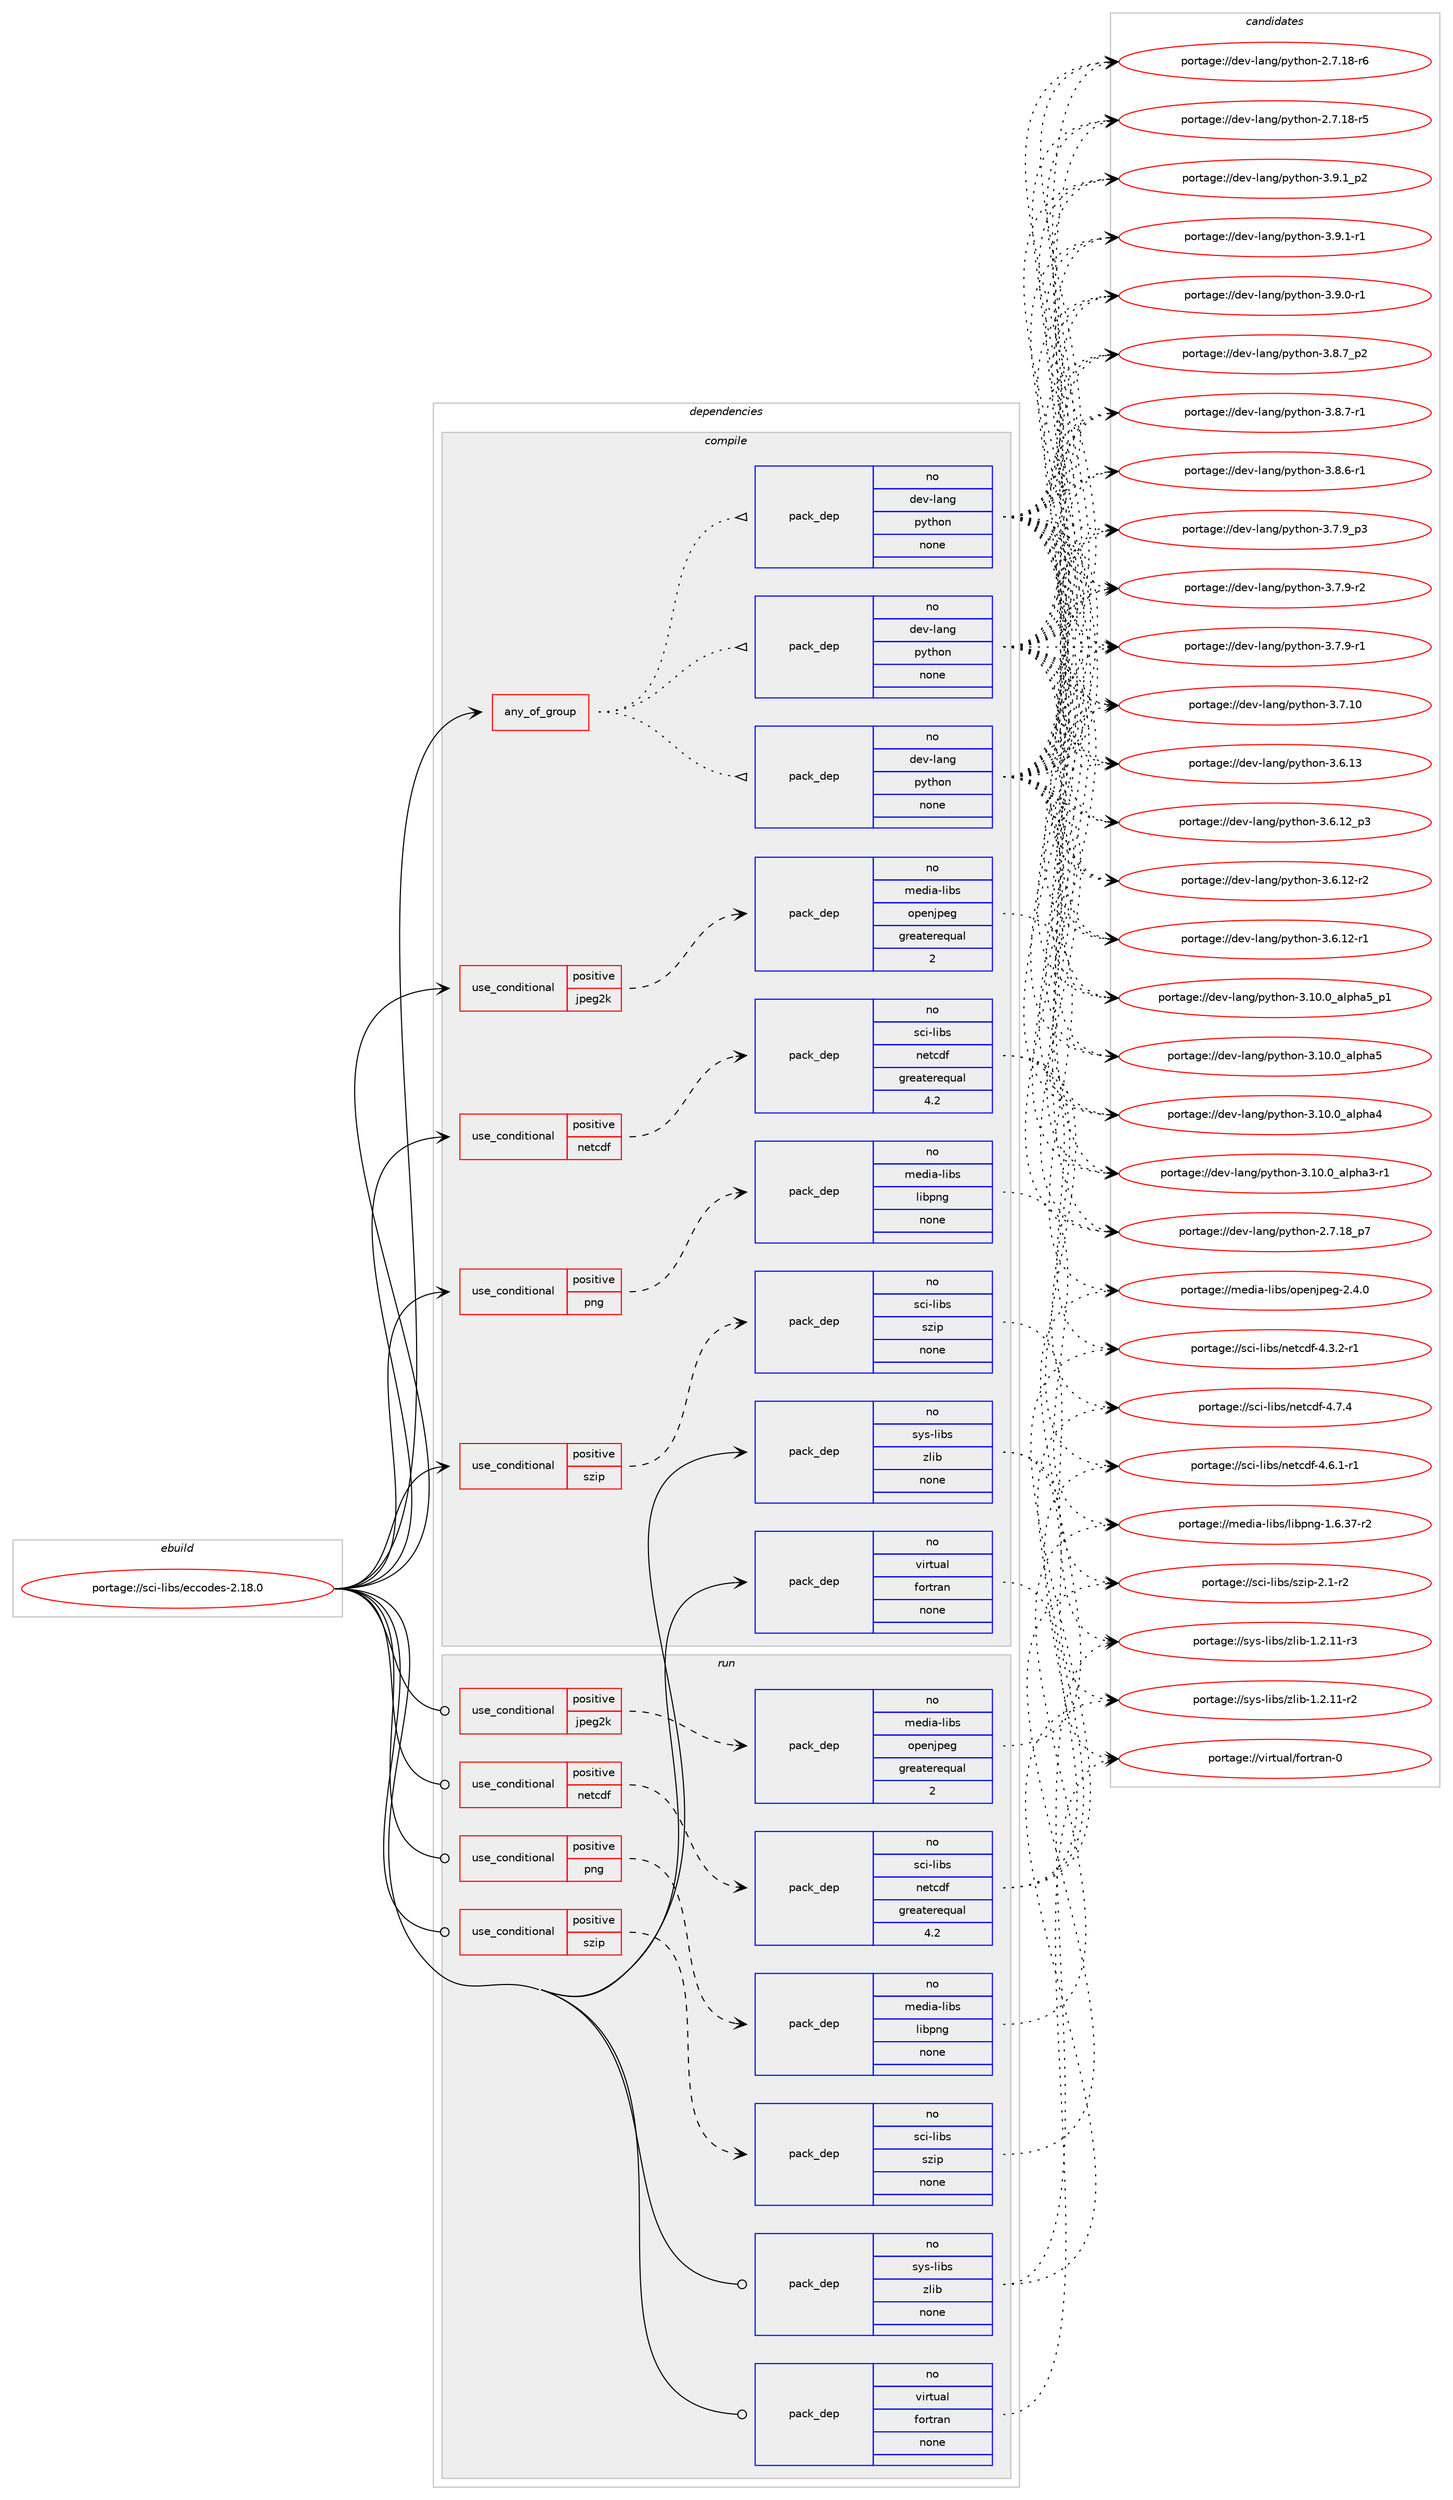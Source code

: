 digraph prolog {

# *************
# Graph options
# *************

newrank=true;
concentrate=true;
compound=true;
graph [rankdir=LR,fontname=Helvetica,fontsize=10,ranksep=1.5];#, ranksep=2.5, nodesep=0.2];
edge  [arrowhead=vee];
node  [fontname=Helvetica,fontsize=10];

# **********
# The ebuild
# **********

subgraph cluster_leftcol {
color=gray;
rank=same;
label=<<i>ebuild</i>>;
id [label="portage://sci-libs/eccodes-2.18.0", color=red, width=4, href="../sci-libs/eccodes-2.18.0.svg"];
}

# ****************
# The dependencies
# ****************

subgraph cluster_midcol {
color=gray;
label=<<i>dependencies</i>>;
subgraph cluster_compile {
fillcolor="#eeeeee";
style=filled;
label=<<i>compile</i>>;
subgraph any75 {
dependency8745 [label=<<TABLE BORDER="0" CELLBORDER="1" CELLSPACING="0" CELLPADDING="4"><TR><TD CELLPADDING="10">any_of_group</TD></TR></TABLE>>, shape=none, color=red];subgraph pack6116 {
dependency8746 [label=<<TABLE BORDER="0" CELLBORDER="1" CELLSPACING="0" CELLPADDING="4" WIDTH="220"><TR><TD ROWSPAN="6" CELLPADDING="30">pack_dep</TD></TR><TR><TD WIDTH="110">no</TD></TR><TR><TD>dev-lang</TD></TR><TR><TD>python</TD></TR><TR><TD>none</TD></TR><TR><TD></TD></TR></TABLE>>, shape=none, color=blue];
}
dependency8745:e -> dependency8746:w [weight=20,style="dotted",arrowhead="oinv"];
subgraph pack6117 {
dependency8747 [label=<<TABLE BORDER="0" CELLBORDER="1" CELLSPACING="0" CELLPADDING="4" WIDTH="220"><TR><TD ROWSPAN="6" CELLPADDING="30">pack_dep</TD></TR><TR><TD WIDTH="110">no</TD></TR><TR><TD>dev-lang</TD></TR><TR><TD>python</TD></TR><TR><TD>none</TD></TR><TR><TD></TD></TR></TABLE>>, shape=none, color=blue];
}
dependency8745:e -> dependency8747:w [weight=20,style="dotted",arrowhead="oinv"];
subgraph pack6118 {
dependency8748 [label=<<TABLE BORDER="0" CELLBORDER="1" CELLSPACING="0" CELLPADDING="4" WIDTH="220"><TR><TD ROWSPAN="6" CELLPADDING="30">pack_dep</TD></TR><TR><TD WIDTH="110">no</TD></TR><TR><TD>dev-lang</TD></TR><TR><TD>python</TD></TR><TR><TD>none</TD></TR><TR><TD></TD></TR></TABLE>>, shape=none, color=blue];
}
dependency8745:e -> dependency8748:w [weight=20,style="dotted",arrowhead="oinv"];
}
id:e -> dependency8745:w [weight=20,style="solid",arrowhead="vee"];
subgraph cond2545 {
dependency8749 [label=<<TABLE BORDER="0" CELLBORDER="1" CELLSPACING="0" CELLPADDING="4"><TR><TD ROWSPAN="3" CELLPADDING="10">use_conditional</TD></TR><TR><TD>positive</TD></TR><TR><TD>jpeg2k</TD></TR></TABLE>>, shape=none, color=red];
subgraph pack6119 {
dependency8750 [label=<<TABLE BORDER="0" CELLBORDER="1" CELLSPACING="0" CELLPADDING="4" WIDTH="220"><TR><TD ROWSPAN="6" CELLPADDING="30">pack_dep</TD></TR><TR><TD WIDTH="110">no</TD></TR><TR><TD>media-libs</TD></TR><TR><TD>openjpeg</TD></TR><TR><TD>greaterequal</TD></TR><TR><TD>2</TD></TR></TABLE>>, shape=none, color=blue];
}
dependency8749:e -> dependency8750:w [weight=20,style="dashed",arrowhead="vee"];
}
id:e -> dependency8749:w [weight=20,style="solid",arrowhead="vee"];
subgraph cond2546 {
dependency8751 [label=<<TABLE BORDER="0" CELLBORDER="1" CELLSPACING="0" CELLPADDING="4"><TR><TD ROWSPAN="3" CELLPADDING="10">use_conditional</TD></TR><TR><TD>positive</TD></TR><TR><TD>netcdf</TD></TR></TABLE>>, shape=none, color=red];
subgraph pack6120 {
dependency8752 [label=<<TABLE BORDER="0" CELLBORDER="1" CELLSPACING="0" CELLPADDING="4" WIDTH="220"><TR><TD ROWSPAN="6" CELLPADDING="30">pack_dep</TD></TR><TR><TD WIDTH="110">no</TD></TR><TR><TD>sci-libs</TD></TR><TR><TD>netcdf</TD></TR><TR><TD>greaterequal</TD></TR><TR><TD>4.2</TD></TR></TABLE>>, shape=none, color=blue];
}
dependency8751:e -> dependency8752:w [weight=20,style="dashed",arrowhead="vee"];
}
id:e -> dependency8751:w [weight=20,style="solid",arrowhead="vee"];
subgraph cond2547 {
dependency8753 [label=<<TABLE BORDER="0" CELLBORDER="1" CELLSPACING="0" CELLPADDING="4"><TR><TD ROWSPAN="3" CELLPADDING="10">use_conditional</TD></TR><TR><TD>positive</TD></TR><TR><TD>png</TD></TR></TABLE>>, shape=none, color=red];
subgraph pack6121 {
dependency8754 [label=<<TABLE BORDER="0" CELLBORDER="1" CELLSPACING="0" CELLPADDING="4" WIDTH="220"><TR><TD ROWSPAN="6" CELLPADDING="30">pack_dep</TD></TR><TR><TD WIDTH="110">no</TD></TR><TR><TD>media-libs</TD></TR><TR><TD>libpng</TD></TR><TR><TD>none</TD></TR><TR><TD></TD></TR></TABLE>>, shape=none, color=blue];
}
dependency8753:e -> dependency8754:w [weight=20,style="dashed",arrowhead="vee"];
}
id:e -> dependency8753:w [weight=20,style="solid",arrowhead="vee"];
subgraph cond2548 {
dependency8755 [label=<<TABLE BORDER="0" CELLBORDER="1" CELLSPACING="0" CELLPADDING="4"><TR><TD ROWSPAN="3" CELLPADDING="10">use_conditional</TD></TR><TR><TD>positive</TD></TR><TR><TD>szip</TD></TR></TABLE>>, shape=none, color=red];
subgraph pack6122 {
dependency8756 [label=<<TABLE BORDER="0" CELLBORDER="1" CELLSPACING="0" CELLPADDING="4" WIDTH="220"><TR><TD ROWSPAN="6" CELLPADDING="30">pack_dep</TD></TR><TR><TD WIDTH="110">no</TD></TR><TR><TD>sci-libs</TD></TR><TR><TD>szip</TD></TR><TR><TD>none</TD></TR><TR><TD></TD></TR></TABLE>>, shape=none, color=blue];
}
dependency8755:e -> dependency8756:w [weight=20,style="dashed",arrowhead="vee"];
}
id:e -> dependency8755:w [weight=20,style="solid",arrowhead="vee"];
subgraph pack6123 {
dependency8757 [label=<<TABLE BORDER="0" CELLBORDER="1" CELLSPACING="0" CELLPADDING="4" WIDTH="220"><TR><TD ROWSPAN="6" CELLPADDING="30">pack_dep</TD></TR><TR><TD WIDTH="110">no</TD></TR><TR><TD>sys-libs</TD></TR><TR><TD>zlib</TD></TR><TR><TD>none</TD></TR><TR><TD></TD></TR></TABLE>>, shape=none, color=blue];
}
id:e -> dependency8757:w [weight=20,style="solid",arrowhead="vee"];
subgraph pack6124 {
dependency8758 [label=<<TABLE BORDER="0" CELLBORDER="1" CELLSPACING="0" CELLPADDING="4" WIDTH="220"><TR><TD ROWSPAN="6" CELLPADDING="30">pack_dep</TD></TR><TR><TD WIDTH="110">no</TD></TR><TR><TD>virtual</TD></TR><TR><TD>fortran</TD></TR><TR><TD>none</TD></TR><TR><TD></TD></TR></TABLE>>, shape=none, color=blue];
}
id:e -> dependency8758:w [weight=20,style="solid",arrowhead="vee"];
}
subgraph cluster_compileandrun {
fillcolor="#eeeeee";
style=filled;
label=<<i>compile and run</i>>;
}
subgraph cluster_run {
fillcolor="#eeeeee";
style=filled;
label=<<i>run</i>>;
subgraph cond2549 {
dependency8759 [label=<<TABLE BORDER="0" CELLBORDER="1" CELLSPACING="0" CELLPADDING="4"><TR><TD ROWSPAN="3" CELLPADDING="10">use_conditional</TD></TR><TR><TD>positive</TD></TR><TR><TD>jpeg2k</TD></TR></TABLE>>, shape=none, color=red];
subgraph pack6125 {
dependency8760 [label=<<TABLE BORDER="0" CELLBORDER="1" CELLSPACING="0" CELLPADDING="4" WIDTH="220"><TR><TD ROWSPAN="6" CELLPADDING="30">pack_dep</TD></TR><TR><TD WIDTH="110">no</TD></TR><TR><TD>media-libs</TD></TR><TR><TD>openjpeg</TD></TR><TR><TD>greaterequal</TD></TR><TR><TD>2</TD></TR></TABLE>>, shape=none, color=blue];
}
dependency8759:e -> dependency8760:w [weight=20,style="dashed",arrowhead="vee"];
}
id:e -> dependency8759:w [weight=20,style="solid",arrowhead="odot"];
subgraph cond2550 {
dependency8761 [label=<<TABLE BORDER="0" CELLBORDER="1" CELLSPACING="0" CELLPADDING="4"><TR><TD ROWSPAN="3" CELLPADDING="10">use_conditional</TD></TR><TR><TD>positive</TD></TR><TR><TD>netcdf</TD></TR></TABLE>>, shape=none, color=red];
subgraph pack6126 {
dependency8762 [label=<<TABLE BORDER="0" CELLBORDER="1" CELLSPACING="0" CELLPADDING="4" WIDTH="220"><TR><TD ROWSPAN="6" CELLPADDING="30">pack_dep</TD></TR><TR><TD WIDTH="110">no</TD></TR><TR><TD>sci-libs</TD></TR><TR><TD>netcdf</TD></TR><TR><TD>greaterequal</TD></TR><TR><TD>4.2</TD></TR></TABLE>>, shape=none, color=blue];
}
dependency8761:e -> dependency8762:w [weight=20,style="dashed",arrowhead="vee"];
}
id:e -> dependency8761:w [weight=20,style="solid",arrowhead="odot"];
subgraph cond2551 {
dependency8763 [label=<<TABLE BORDER="0" CELLBORDER="1" CELLSPACING="0" CELLPADDING="4"><TR><TD ROWSPAN="3" CELLPADDING="10">use_conditional</TD></TR><TR><TD>positive</TD></TR><TR><TD>png</TD></TR></TABLE>>, shape=none, color=red];
subgraph pack6127 {
dependency8764 [label=<<TABLE BORDER="0" CELLBORDER="1" CELLSPACING="0" CELLPADDING="4" WIDTH="220"><TR><TD ROWSPAN="6" CELLPADDING="30">pack_dep</TD></TR><TR><TD WIDTH="110">no</TD></TR><TR><TD>media-libs</TD></TR><TR><TD>libpng</TD></TR><TR><TD>none</TD></TR><TR><TD></TD></TR></TABLE>>, shape=none, color=blue];
}
dependency8763:e -> dependency8764:w [weight=20,style="dashed",arrowhead="vee"];
}
id:e -> dependency8763:w [weight=20,style="solid",arrowhead="odot"];
subgraph cond2552 {
dependency8765 [label=<<TABLE BORDER="0" CELLBORDER="1" CELLSPACING="0" CELLPADDING="4"><TR><TD ROWSPAN="3" CELLPADDING="10">use_conditional</TD></TR><TR><TD>positive</TD></TR><TR><TD>szip</TD></TR></TABLE>>, shape=none, color=red];
subgraph pack6128 {
dependency8766 [label=<<TABLE BORDER="0" CELLBORDER="1" CELLSPACING="0" CELLPADDING="4" WIDTH="220"><TR><TD ROWSPAN="6" CELLPADDING="30">pack_dep</TD></TR><TR><TD WIDTH="110">no</TD></TR><TR><TD>sci-libs</TD></TR><TR><TD>szip</TD></TR><TR><TD>none</TD></TR><TR><TD></TD></TR></TABLE>>, shape=none, color=blue];
}
dependency8765:e -> dependency8766:w [weight=20,style="dashed",arrowhead="vee"];
}
id:e -> dependency8765:w [weight=20,style="solid",arrowhead="odot"];
subgraph pack6129 {
dependency8767 [label=<<TABLE BORDER="0" CELLBORDER="1" CELLSPACING="0" CELLPADDING="4" WIDTH="220"><TR><TD ROWSPAN="6" CELLPADDING="30">pack_dep</TD></TR><TR><TD WIDTH="110">no</TD></TR><TR><TD>sys-libs</TD></TR><TR><TD>zlib</TD></TR><TR><TD>none</TD></TR><TR><TD></TD></TR></TABLE>>, shape=none, color=blue];
}
id:e -> dependency8767:w [weight=20,style="solid",arrowhead="odot"];
subgraph pack6130 {
dependency8768 [label=<<TABLE BORDER="0" CELLBORDER="1" CELLSPACING="0" CELLPADDING="4" WIDTH="220"><TR><TD ROWSPAN="6" CELLPADDING="30">pack_dep</TD></TR><TR><TD WIDTH="110">no</TD></TR><TR><TD>virtual</TD></TR><TR><TD>fortran</TD></TR><TR><TD>none</TD></TR><TR><TD></TD></TR></TABLE>>, shape=none, color=blue];
}
id:e -> dependency8768:w [weight=20,style="solid",arrowhead="odot"];
}
}

# **************
# The candidates
# **************

subgraph cluster_choices {
rank=same;
color=gray;
label=<<i>candidates</i>>;

subgraph choice6116 {
color=black;
nodesep=1;
choice1001011184510897110103471121211161041111104551465746499511250 [label="portage://dev-lang/python-3.9.1_p2", color=red, width=4,href="../dev-lang/python-3.9.1_p2.svg"];
choice1001011184510897110103471121211161041111104551465746494511449 [label="portage://dev-lang/python-3.9.1-r1", color=red, width=4,href="../dev-lang/python-3.9.1-r1.svg"];
choice1001011184510897110103471121211161041111104551465746484511449 [label="portage://dev-lang/python-3.9.0-r1", color=red, width=4,href="../dev-lang/python-3.9.0-r1.svg"];
choice1001011184510897110103471121211161041111104551465646559511250 [label="portage://dev-lang/python-3.8.7_p2", color=red, width=4,href="../dev-lang/python-3.8.7_p2.svg"];
choice1001011184510897110103471121211161041111104551465646554511449 [label="portage://dev-lang/python-3.8.7-r1", color=red, width=4,href="../dev-lang/python-3.8.7-r1.svg"];
choice1001011184510897110103471121211161041111104551465646544511449 [label="portage://dev-lang/python-3.8.6-r1", color=red, width=4,href="../dev-lang/python-3.8.6-r1.svg"];
choice1001011184510897110103471121211161041111104551465546579511251 [label="portage://dev-lang/python-3.7.9_p3", color=red, width=4,href="../dev-lang/python-3.7.9_p3.svg"];
choice1001011184510897110103471121211161041111104551465546574511450 [label="portage://dev-lang/python-3.7.9-r2", color=red, width=4,href="../dev-lang/python-3.7.9-r2.svg"];
choice1001011184510897110103471121211161041111104551465546574511449 [label="portage://dev-lang/python-3.7.9-r1", color=red, width=4,href="../dev-lang/python-3.7.9-r1.svg"];
choice10010111845108971101034711212111610411111045514655464948 [label="portage://dev-lang/python-3.7.10", color=red, width=4,href="../dev-lang/python-3.7.10.svg"];
choice10010111845108971101034711212111610411111045514654464951 [label="portage://dev-lang/python-3.6.13", color=red, width=4,href="../dev-lang/python-3.6.13.svg"];
choice100101118451089711010347112121116104111110455146544649509511251 [label="portage://dev-lang/python-3.6.12_p3", color=red, width=4,href="../dev-lang/python-3.6.12_p3.svg"];
choice100101118451089711010347112121116104111110455146544649504511450 [label="portage://dev-lang/python-3.6.12-r2", color=red, width=4,href="../dev-lang/python-3.6.12-r2.svg"];
choice100101118451089711010347112121116104111110455146544649504511449 [label="portage://dev-lang/python-3.6.12-r1", color=red, width=4,href="../dev-lang/python-3.6.12-r1.svg"];
choice10010111845108971101034711212111610411111045514649484648959710811210497539511249 [label="portage://dev-lang/python-3.10.0_alpha5_p1", color=red, width=4,href="../dev-lang/python-3.10.0_alpha5_p1.svg"];
choice1001011184510897110103471121211161041111104551464948464895971081121049753 [label="portage://dev-lang/python-3.10.0_alpha5", color=red, width=4,href="../dev-lang/python-3.10.0_alpha5.svg"];
choice1001011184510897110103471121211161041111104551464948464895971081121049752 [label="portage://dev-lang/python-3.10.0_alpha4", color=red, width=4,href="../dev-lang/python-3.10.0_alpha4.svg"];
choice10010111845108971101034711212111610411111045514649484648959710811210497514511449 [label="portage://dev-lang/python-3.10.0_alpha3-r1", color=red, width=4,href="../dev-lang/python-3.10.0_alpha3-r1.svg"];
choice100101118451089711010347112121116104111110455046554649569511255 [label="portage://dev-lang/python-2.7.18_p7", color=red, width=4,href="../dev-lang/python-2.7.18_p7.svg"];
choice100101118451089711010347112121116104111110455046554649564511454 [label="portage://dev-lang/python-2.7.18-r6", color=red, width=4,href="../dev-lang/python-2.7.18-r6.svg"];
choice100101118451089711010347112121116104111110455046554649564511453 [label="portage://dev-lang/python-2.7.18-r5", color=red, width=4,href="../dev-lang/python-2.7.18-r5.svg"];
dependency8746:e -> choice1001011184510897110103471121211161041111104551465746499511250:w [style=dotted,weight="100"];
dependency8746:e -> choice1001011184510897110103471121211161041111104551465746494511449:w [style=dotted,weight="100"];
dependency8746:e -> choice1001011184510897110103471121211161041111104551465746484511449:w [style=dotted,weight="100"];
dependency8746:e -> choice1001011184510897110103471121211161041111104551465646559511250:w [style=dotted,weight="100"];
dependency8746:e -> choice1001011184510897110103471121211161041111104551465646554511449:w [style=dotted,weight="100"];
dependency8746:e -> choice1001011184510897110103471121211161041111104551465646544511449:w [style=dotted,weight="100"];
dependency8746:e -> choice1001011184510897110103471121211161041111104551465546579511251:w [style=dotted,weight="100"];
dependency8746:e -> choice1001011184510897110103471121211161041111104551465546574511450:w [style=dotted,weight="100"];
dependency8746:e -> choice1001011184510897110103471121211161041111104551465546574511449:w [style=dotted,weight="100"];
dependency8746:e -> choice10010111845108971101034711212111610411111045514655464948:w [style=dotted,weight="100"];
dependency8746:e -> choice10010111845108971101034711212111610411111045514654464951:w [style=dotted,weight="100"];
dependency8746:e -> choice100101118451089711010347112121116104111110455146544649509511251:w [style=dotted,weight="100"];
dependency8746:e -> choice100101118451089711010347112121116104111110455146544649504511450:w [style=dotted,weight="100"];
dependency8746:e -> choice100101118451089711010347112121116104111110455146544649504511449:w [style=dotted,weight="100"];
dependency8746:e -> choice10010111845108971101034711212111610411111045514649484648959710811210497539511249:w [style=dotted,weight="100"];
dependency8746:e -> choice1001011184510897110103471121211161041111104551464948464895971081121049753:w [style=dotted,weight="100"];
dependency8746:e -> choice1001011184510897110103471121211161041111104551464948464895971081121049752:w [style=dotted,weight="100"];
dependency8746:e -> choice10010111845108971101034711212111610411111045514649484648959710811210497514511449:w [style=dotted,weight="100"];
dependency8746:e -> choice100101118451089711010347112121116104111110455046554649569511255:w [style=dotted,weight="100"];
dependency8746:e -> choice100101118451089711010347112121116104111110455046554649564511454:w [style=dotted,weight="100"];
dependency8746:e -> choice100101118451089711010347112121116104111110455046554649564511453:w [style=dotted,weight="100"];
}
subgraph choice6117 {
color=black;
nodesep=1;
choice1001011184510897110103471121211161041111104551465746499511250 [label="portage://dev-lang/python-3.9.1_p2", color=red, width=4,href="../dev-lang/python-3.9.1_p2.svg"];
choice1001011184510897110103471121211161041111104551465746494511449 [label="portage://dev-lang/python-3.9.1-r1", color=red, width=4,href="../dev-lang/python-3.9.1-r1.svg"];
choice1001011184510897110103471121211161041111104551465746484511449 [label="portage://dev-lang/python-3.9.0-r1", color=red, width=4,href="../dev-lang/python-3.9.0-r1.svg"];
choice1001011184510897110103471121211161041111104551465646559511250 [label="portage://dev-lang/python-3.8.7_p2", color=red, width=4,href="../dev-lang/python-3.8.7_p2.svg"];
choice1001011184510897110103471121211161041111104551465646554511449 [label="portage://dev-lang/python-3.8.7-r1", color=red, width=4,href="../dev-lang/python-3.8.7-r1.svg"];
choice1001011184510897110103471121211161041111104551465646544511449 [label="portage://dev-lang/python-3.8.6-r1", color=red, width=4,href="../dev-lang/python-3.8.6-r1.svg"];
choice1001011184510897110103471121211161041111104551465546579511251 [label="portage://dev-lang/python-3.7.9_p3", color=red, width=4,href="../dev-lang/python-3.7.9_p3.svg"];
choice1001011184510897110103471121211161041111104551465546574511450 [label="portage://dev-lang/python-3.7.9-r2", color=red, width=4,href="../dev-lang/python-3.7.9-r2.svg"];
choice1001011184510897110103471121211161041111104551465546574511449 [label="portage://dev-lang/python-3.7.9-r1", color=red, width=4,href="../dev-lang/python-3.7.9-r1.svg"];
choice10010111845108971101034711212111610411111045514655464948 [label="portage://dev-lang/python-3.7.10", color=red, width=4,href="../dev-lang/python-3.7.10.svg"];
choice10010111845108971101034711212111610411111045514654464951 [label="portage://dev-lang/python-3.6.13", color=red, width=4,href="../dev-lang/python-3.6.13.svg"];
choice100101118451089711010347112121116104111110455146544649509511251 [label="portage://dev-lang/python-3.6.12_p3", color=red, width=4,href="../dev-lang/python-3.6.12_p3.svg"];
choice100101118451089711010347112121116104111110455146544649504511450 [label="portage://dev-lang/python-3.6.12-r2", color=red, width=4,href="../dev-lang/python-3.6.12-r2.svg"];
choice100101118451089711010347112121116104111110455146544649504511449 [label="portage://dev-lang/python-3.6.12-r1", color=red, width=4,href="../dev-lang/python-3.6.12-r1.svg"];
choice10010111845108971101034711212111610411111045514649484648959710811210497539511249 [label="portage://dev-lang/python-3.10.0_alpha5_p1", color=red, width=4,href="../dev-lang/python-3.10.0_alpha5_p1.svg"];
choice1001011184510897110103471121211161041111104551464948464895971081121049753 [label="portage://dev-lang/python-3.10.0_alpha5", color=red, width=4,href="../dev-lang/python-3.10.0_alpha5.svg"];
choice1001011184510897110103471121211161041111104551464948464895971081121049752 [label="portage://dev-lang/python-3.10.0_alpha4", color=red, width=4,href="../dev-lang/python-3.10.0_alpha4.svg"];
choice10010111845108971101034711212111610411111045514649484648959710811210497514511449 [label="portage://dev-lang/python-3.10.0_alpha3-r1", color=red, width=4,href="../dev-lang/python-3.10.0_alpha3-r1.svg"];
choice100101118451089711010347112121116104111110455046554649569511255 [label="portage://dev-lang/python-2.7.18_p7", color=red, width=4,href="../dev-lang/python-2.7.18_p7.svg"];
choice100101118451089711010347112121116104111110455046554649564511454 [label="portage://dev-lang/python-2.7.18-r6", color=red, width=4,href="../dev-lang/python-2.7.18-r6.svg"];
choice100101118451089711010347112121116104111110455046554649564511453 [label="portage://dev-lang/python-2.7.18-r5", color=red, width=4,href="../dev-lang/python-2.7.18-r5.svg"];
dependency8747:e -> choice1001011184510897110103471121211161041111104551465746499511250:w [style=dotted,weight="100"];
dependency8747:e -> choice1001011184510897110103471121211161041111104551465746494511449:w [style=dotted,weight="100"];
dependency8747:e -> choice1001011184510897110103471121211161041111104551465746484511449:w [style=dotted,weight="100"];
dependency8747:e -> choice1001011184510897110103471121211161041111104551465646559511250:w [style=dotted,weight="100"];
dependency8747:e -> choice1001011184510897110103471121211161041111104551465646554511449:w [style=dotted,weight="100"];
dependency8747:e -> choice1001011184510897110103471121211161041111104551465646544511449:w [style=dotted,weight="100"];
dependency8747:e -> choice1001011184510897110103471121211161041111104551465546579511251:w [style=dotted,weight="100"];
dependency8747:e -> choice1001011184510897110103471121211161041111104551465546574511450:w [style=dotted,weight="100"];
dependency8747:e -> choice1001011184510897110103471121211161041111104551465546574511449:w [style=dotted,weight="100"];
dependency8747:e -> choice10010111845108971101034711212111610411111045514655464948:w [style=dotted,weight="100"];
dependency8747:e -> choice10010111845108971101034711212111610411111045514654464951:w [style=dotted,weight="100"];
dependency8747:e -> choice100101118451089711010347112121116104111110455146544649509511251:w [style=dotted,weight="100"];
dependency8747:e -> choice100101118451089711010347112121116104111110455146544649504511450:w [style=dotted,weight="100"];
dependency8747:e -> choice100101118451089711010347112121116104111110455146544649504511449:w [style=dotted,weight="100"];
dependency8747:e -> choice10010111845108971101034711212111610411111045514649484648959710811210497539511249:w [style=dotted,weight="100"];
dependency8747:e -> choice1001011184510897110103471121211161041111104551464948464895971081121049753:w [style=dotted,weight="100"];
dependency8747:e -> choice1001011184510897110103471121211161041111104551464948464895971081121049752:w [style=dotted,weight="100"];
dependency8747:e -> choice10010111845108971101034711212111610411111045514649484648959710811210497514511449:w [style=dotted,weight="100"];
dependency8747:e -> choice100101118451089711010347112121116104111110455046554649569511255:w [style=dotted,weight="100"];
dependency8747:e -> choice100101118451089711010347112121116104111110455046554649564511454:w [style=dotted,weight="100"];
dependency8747:e -> choice100101118451089711010347112121116104111110455046554649564511453:w [style=dotted,weight="100"];
}
subgraph choice6118 {
color=black;
nodesep=1;
choice1001011184510897110103471121211161041111104551465746499511250 [label="portage://dev-lang/python-3.9.1_p2", color=red, width=4,href="../dev-lang/python-3.9.1_p2.svg"];
choice1001011184510897110103471121211161041111104551465746494511449 [label="portage://dev-lang/python-3.9.1-r1", color=red, width=4,href="../dev-lang/python-3.9.1-r1.svg"];
choice1001011184510897110103471121211161041111104551465746484511449 [label="portage://dev-lang/python-3.9.0-r1", color=red, width=4,href="../dev-lang/python-3.9.0-r1.svg"];
choice1001011184510897110103471121211161041111104551465646559511250 [label="portage://dev-lang/python-3.8.7_p2", color=red, width=4,href="../dev-lang/python-3.8.7_p2.svg"];
choice1001011184510897110103471121211161041111104551465646554511449 [label="portage://dev-lang/python-3.8.7-r1", color=red, width=4,href="../dev-lang/python-3.8.7-r1.svg"];
choice1001011184510897110103471121211161041111104551465646544511449 [label="portage://dev-lang/python-3.8.6-r1", color=red, width=4,href="../dev-lang/python-3.8.6-r1.svg"];
choice1001011184510897110103471121211161041111104551465546579511251 [label="portage://dev-lang/python-3.7.9_p3", color=red, width=4,href="../dev-lang/python-3.7.9_p3.svg"];
choice1001011184510897110103471121211161041111104551465546574511450 [label="portage://dev-lang/python-3.7.9-r2", color=red, width=4,href="../dev-lang/python-3.7.9-r2.svg"];
choice1001011184510897110103471121211161041111104551465546574511449 [label="portage://dev-lang/python-3.7.9-r1", color=red, width=4,href="../dev-lang/python-3.7.9-r1.svg"];
choice10010111845108971101034711212111610411111045514655464948 [label="portage://dev-lang/python-3.7.10", color=red, width=4,href="../dev-lang/python-3.7.10.svg"];
choice10010111845108971101034711212111610411111045514654464951 [label="portage://dev-lang/python-3.6.13", color=red, width=4,href="../dev-lang/python-3.6.13.svg"];
choice100101118451089711010347112121116104111110455146544649509511251 [label="portage://dev-lang/python-3.6.12_p3", color=red, width=4,href="../dev-lang/python-3.6.12_p3.svg"];
choice100101118451089711010347112121116104111110455146544649504511450 [label="portage://dev-lang/python-3.6.12-r2", color=red, width=4,href="../dev-lang/python-3.6.12-r2.svg"];
choice100101118451089711010347112121116104111110455146544649504511449 [label="portage://dev-lang/python-3.6.12-r1", color=red, width=4,href="../dev-lang/python-3.6.12-r1.svg"];
choice10010111845108971101034711212111610411111045514649484648959710811210497539511249 [label="portage://dev-lang/python-3.10.0_alpha5_p1", color=red, width=4,href="../dev-lang/python-3.10.0_alpha5_p1.svg"];
choice1001011184510897110103471121211161041111104551464948464895971081121049753 [label="portage://dev-lang/python-3.10.0_alpha5", color=red, width=4,href="../dev-lang/python-3.10.0_alpha5.svg"];
choice1001011184510897110103471121211161041111104551464948464895971081121049752 [label="portage://dev-lang/python-3.10.0_alpha4", color=red, width=4,href="../dev-lang/python-3.10.0_alpha4.svg"];
choice10010111845108971101034711212111610411111045514649484648959710811210497514511449 [label="portage://dev-lang/python-3.10.0_alpha3-r1", color=red, width=4,href="../dev-lang/python-3.10.0_alpha3-r1.svg"];
choice100101118451089711010347112121116104111110455046554649569511255 [label="portage://dev-lang/python-2.7.18_p7", color=red, width=4,href="../dev-lang/python-2.7.18_p7.svg"];
choice100101118451089711010347112121116104111110455046554649564511454 [label="portage://dev-lang/python-2.7.18-r6", color=red, width=4,href="../dev-lang/python-2.7.18-r6.svg"];
choice100101118451089711010347112121116104111110455046554649564511453 [label="portage://dev-lang/python-2.7.18-r5", color=red, width=4,href="../dev-lang/python-2.7.18-r5.svg"];
dependency8748:e -> choice1001011184510897110103471121211161041111104551465746499511250:w [style=dotted,weight="100"];
dependency8748:e -> choice1001011184510897110103471121211161041111104551465746494511449:w [style=dotted,weight="100"];
dependency8748:e -> choice1001011184510897110103471121211161041111104551465746484511449:w [style=dotted,weight="100"];
dependency8748:e -> choice1001011184510897110103471121211161041111104551465646559511250:w [style=dotted,weight="100"];
dependency8748:e -> choice1001011184510897110103471121211161041111104551465646554511449:w [style=dotted,weight="100"];
dependency8748:e -> choice1001011184510897110103471121211161041111104551465646544511449:w [style=dotted,weight="100"];
dependency8748:e -> choice1001011184510897110103471121211161041111104551465546579511251:w [style=dotted,weight="100"];
dependency8748:e -> choice1001011184510897110103471121211161041111104551465546574511450:w [style=dotted,weight="100"];
dependency8748:e -> choice1001011184510897110103471121211161041111104551465546574511449:w [style=dotted,weight="100"];
dependency8748:e -> choice10010111845108971101034711212111610411111045514655464948:w [style=dotted,weight="100"];
dependency8748:e -> choice10010111845108971101034711212111610411111045514654464951:w [style=dotted,weight="100"];
dependency8748:e -> choice100101118451089711010347112121116104111110455146544649509511251:w [style=dotted,weight="100"];
dependency8748:e -> choice100101118451089711010347112121116104111110455146544649504511450:w [style=dotted,weight="100"];
dependency8748:e -> choice100101118451089711010347112121116104111110455146544649504511449:w [style=dotted,weight="100"];
dependency8748:e -> choice10010111845108971101034711212111610411111045514649484648959710811210497539511249:w [style=dotted,weight="100"];
dependency8748:e -> choice1001011184510897110103471121211161041111104551464948464895971081121049753:w [style=dotted,weight="100"];
dependency8748:e -> choice1001011184510897110103471121211161041111104551464948464895971081121049752:w [style=dotted,weight="100"];
dependency8748:e -> choice10010111845108971101034711212111610411111045514649484648959710811210497514511449:w [style=dotted,weight="100"];
dependency8748:e -> choice100101118451089711010347112121116104111110455046554649569511255:w [style=dotted,weight="100"];
dependency8748:e -> choice100101118451089711010347112121116104111110455046554649564511454:w [style=dotted,weight="100"];
dependency8748:e -> choice100101118451089711010347112121116104111110455046554649564511453:w [style=dotted,weight="100"];
}
subgraph choice6119 {
color=black;
nodesep=1;
choice10910110010597451081059811547111112101110106112101103455046524648 [label="portage://media-libs/openjpeg-2.4.0", color=red, width=4,href="../media-libs/openjpeg-2.4.0.svg"];
dependency8750:e -> choice10910110010597451081059811547111112101110106112101103455046524648:w [style=dotted,weight="100"];
}
subgraph choice6120 {
color=black;
nodesep=1;
choice1159910545108105981154711010111699100102455246554652 [label="portage://sci-libs/netcdf-4.7.4", color=red, width=4,href="../sci-libs/netcdf-4.7.4.svg"];
choice11599105451081059811547110101116991001024552465446494511449 [label="portage://sci-libs/netcdf-4.6.1-r1", color=red, width=4,href="../sci-libs/netcdf-4.6.1-r1.svg"];
choice11599105451081059811547110101116991001024552465146504511449 [label="portage://sci-libs/netcdf-4.3.2-r1", color=red, width=4,href="../sci-libs/netcdf-4.3.2-r1.svg"];
dependency8752:e -> choice1159910545108105981154711010111699100102455246554652:w [style=dotted,weight="100"];
dependency8752:e -> choice11599105451081059811547110101116991001024552465446494511449:w [style=dotted,weight="100"];
dependency8752:e -> choice11599105451081059811547110101116991001024552465146504511449:w [style=dotted,weight="100"];
}
subgraph choice6121 {
color=black;
nodesep=1;
choice1091011001059745108105981154710810598112110103454946544651554511450 [label="portage://media-libs/libpng-1.6.37-r2", color=red, width=4,href="../media-libs/libpng-1.6.37-r2.svg"];
dependency8754:e -> choice1091011001059745108105981154710810598112110103454946544651554511450:w [style=dotted,weight="100"];
}
subgraph choice6122 {
color=black;
nodesep=1;
choice11599105451081059811547115122105112455046494511450 [label="portage://sci-libs/szip-2.1-r2", color=red, width=4,href="../sci-libs/szip-2.1-r2.svg"];
dependency8756:e -> choice11599105451081059811547115122105112455046494511450:w [style=dotted,weight="100"];
}
subgraph choice6123 {
color=black;
nodesep=1;
choice11512111545108105981154712210810598454946504649494511451 [label="portage://sys-libs/zlib-1.2.11-r3", color=red, width=4,href="../sys-libs/zlib-1.2.11-r3.svg"];
choice11512111545108105981154712210810598454946504649494511450 [label="portage://sys-libs/zlib-1.2.11-r2", color=red, width=4,href="../sys-libs/zlib-1.2.11-r2.svg"];
dependency8757:e -> choice11512111545108105981154712210810598454946504649494511451:w [style=dotted,weight="100"];
dependency8757:e -> choice11512111545108105981154712210810598454946504649494511450:w [style=dotted,weight="100"];
}
subgraph choice6124 {
color=black;
nodesep=1;
choice1181051141161179710847102111114116114971104548 [label="portage://virtual/fortran-0", color=red, width=4,href="../virtual/fortran-0.svg"];
dependency8758:e -> choice1181051141161179710847102111114116114971104548:w [style=dotted,weight="100"];
}
subgraph choice6125 {
color=black;
nodesep=1;
choice10910110010597451081059811547111112101110106112101103455046524648 [label="portage://media-libs/openjpeg-2.4.0", color=red, width=4,href="../media-libs/openjpeg-2.4.0.svg"];
dependency8760:e -> choice10910110010597451081059811547111112101110106112101103455046524648:w [style=dotted,weight="100"];
}
subgraph choice6126 {
color=black;
nodesep=1;
choice1159910545108105981154711010111699100102455246554652 [label="portage://sci-libs/netcdf-4.7.4", color=red, width=4,href="../sci-libs/netcdf-4.7.4.svg"];
choice11599105451081059811547110101116991001024552465446494511449 [label="portage://sci-libs/netcdf-4.6.1-r1", color=red, width=4,href="../sci-libs/netcdf-4.6.1-r1.svg"];
choice11599105451081059811547110101116991001024552465146504511449 [label="portage://sci-libs/netcdf-4.3.2-r1", color=red, width=4,href="../sci-libs/netcdf-4.3.2-r1.svg"];
dependency8762:e -> choice1159910545108105981154711010111699100102455246554652:w [style=dotted,weight="100"];
dependency8762:e -> choice11599105451081059811547110101116991001024552465446494511449:w [style=dotted,weight="100"];
dependency8762:e -> choice11599105451081059811547110101116991001024552465146504511449:w [style=dotted,weight="100"];
}
subgraph choice6127 {
color=black;
nodesep=1;
choice1091011001059745108105981154710810598112110103454946544651554511450 [label="portage://media-libs/libpng-1.6.37-r2", color=red, width=4,href="../media-libs/libpng-1.6.37-r2.svg"];
dependency8764:e -> choice1091011001059745108105981154710810598112110103454946544651554511450:w [style=dotted,weight="100"];
}
subgraph choice6128 {
color=black;
nodesep=1;
choice11599105451081059811547115122105112455046494511450 [label="portage://sci-libs/szip-2.1-r2", color=red, width=4,href="../sci-libs/szip-2.1-r2.svg"];
dependency8766:e -> choice11599105451081059811547115122105112455046494511450:w [style=dotted,weight="100"];
}
subgraph choice6129 {
color=black;
nodesep=1;
choice11512111545108105981154712210810598454946504649494511451 [label="portage://sys-libs/zlib-1.2.11-r3", color=red, width=4,href="../sys-libs/zlib-1.2.11-r3.svg"];
choice11512111545108105981154712210810598454946504649494511450 [label="portage://sys-libs/zlib-1.2.11-r2", color=red, width=4,href="../sys-libs/zlib-1.2.11-r2.svg"];
dependency8767:e -> choice11512111545108105981154712210810598454946504649494511451:w [style=dotted,weight="100"];
dependency8767:e -> choice11512111545108105981154712210810598454946504649494511450:w [style=dotted,weight="100"];
}
subgraph choice6130 {
color=black;
nodesep=1;
choice1181051141161179710847102111114116114971104548 [label="portage://virtual/fortran-0", color=red, width=4,href="../virtual/fortran-0.svg"];
dependency8768:e -> choice1181051141161179710847102111114116114971104548:w [style=dotted,weight="100"];
}
}

}

